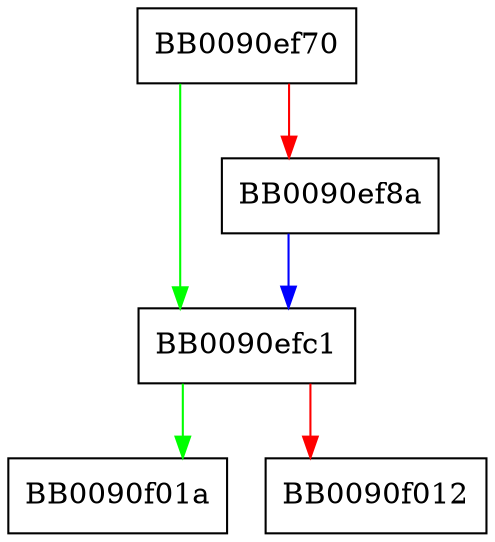digraph snprintf {
  node [shape="box"];
  graph [splines=ortho];
  BB0090ef70 -> BB0090efc1 [color="green"];
  BB0090ef70 -> BB0090ef8a [color="red"];
  BB0090ef8a -> BB0090efc1 [color="blue"];
  BB0090efc1 -> BB0090f01a [color="green"];
  BB0090efc1 -> BB0090f012 [color="red"];
}